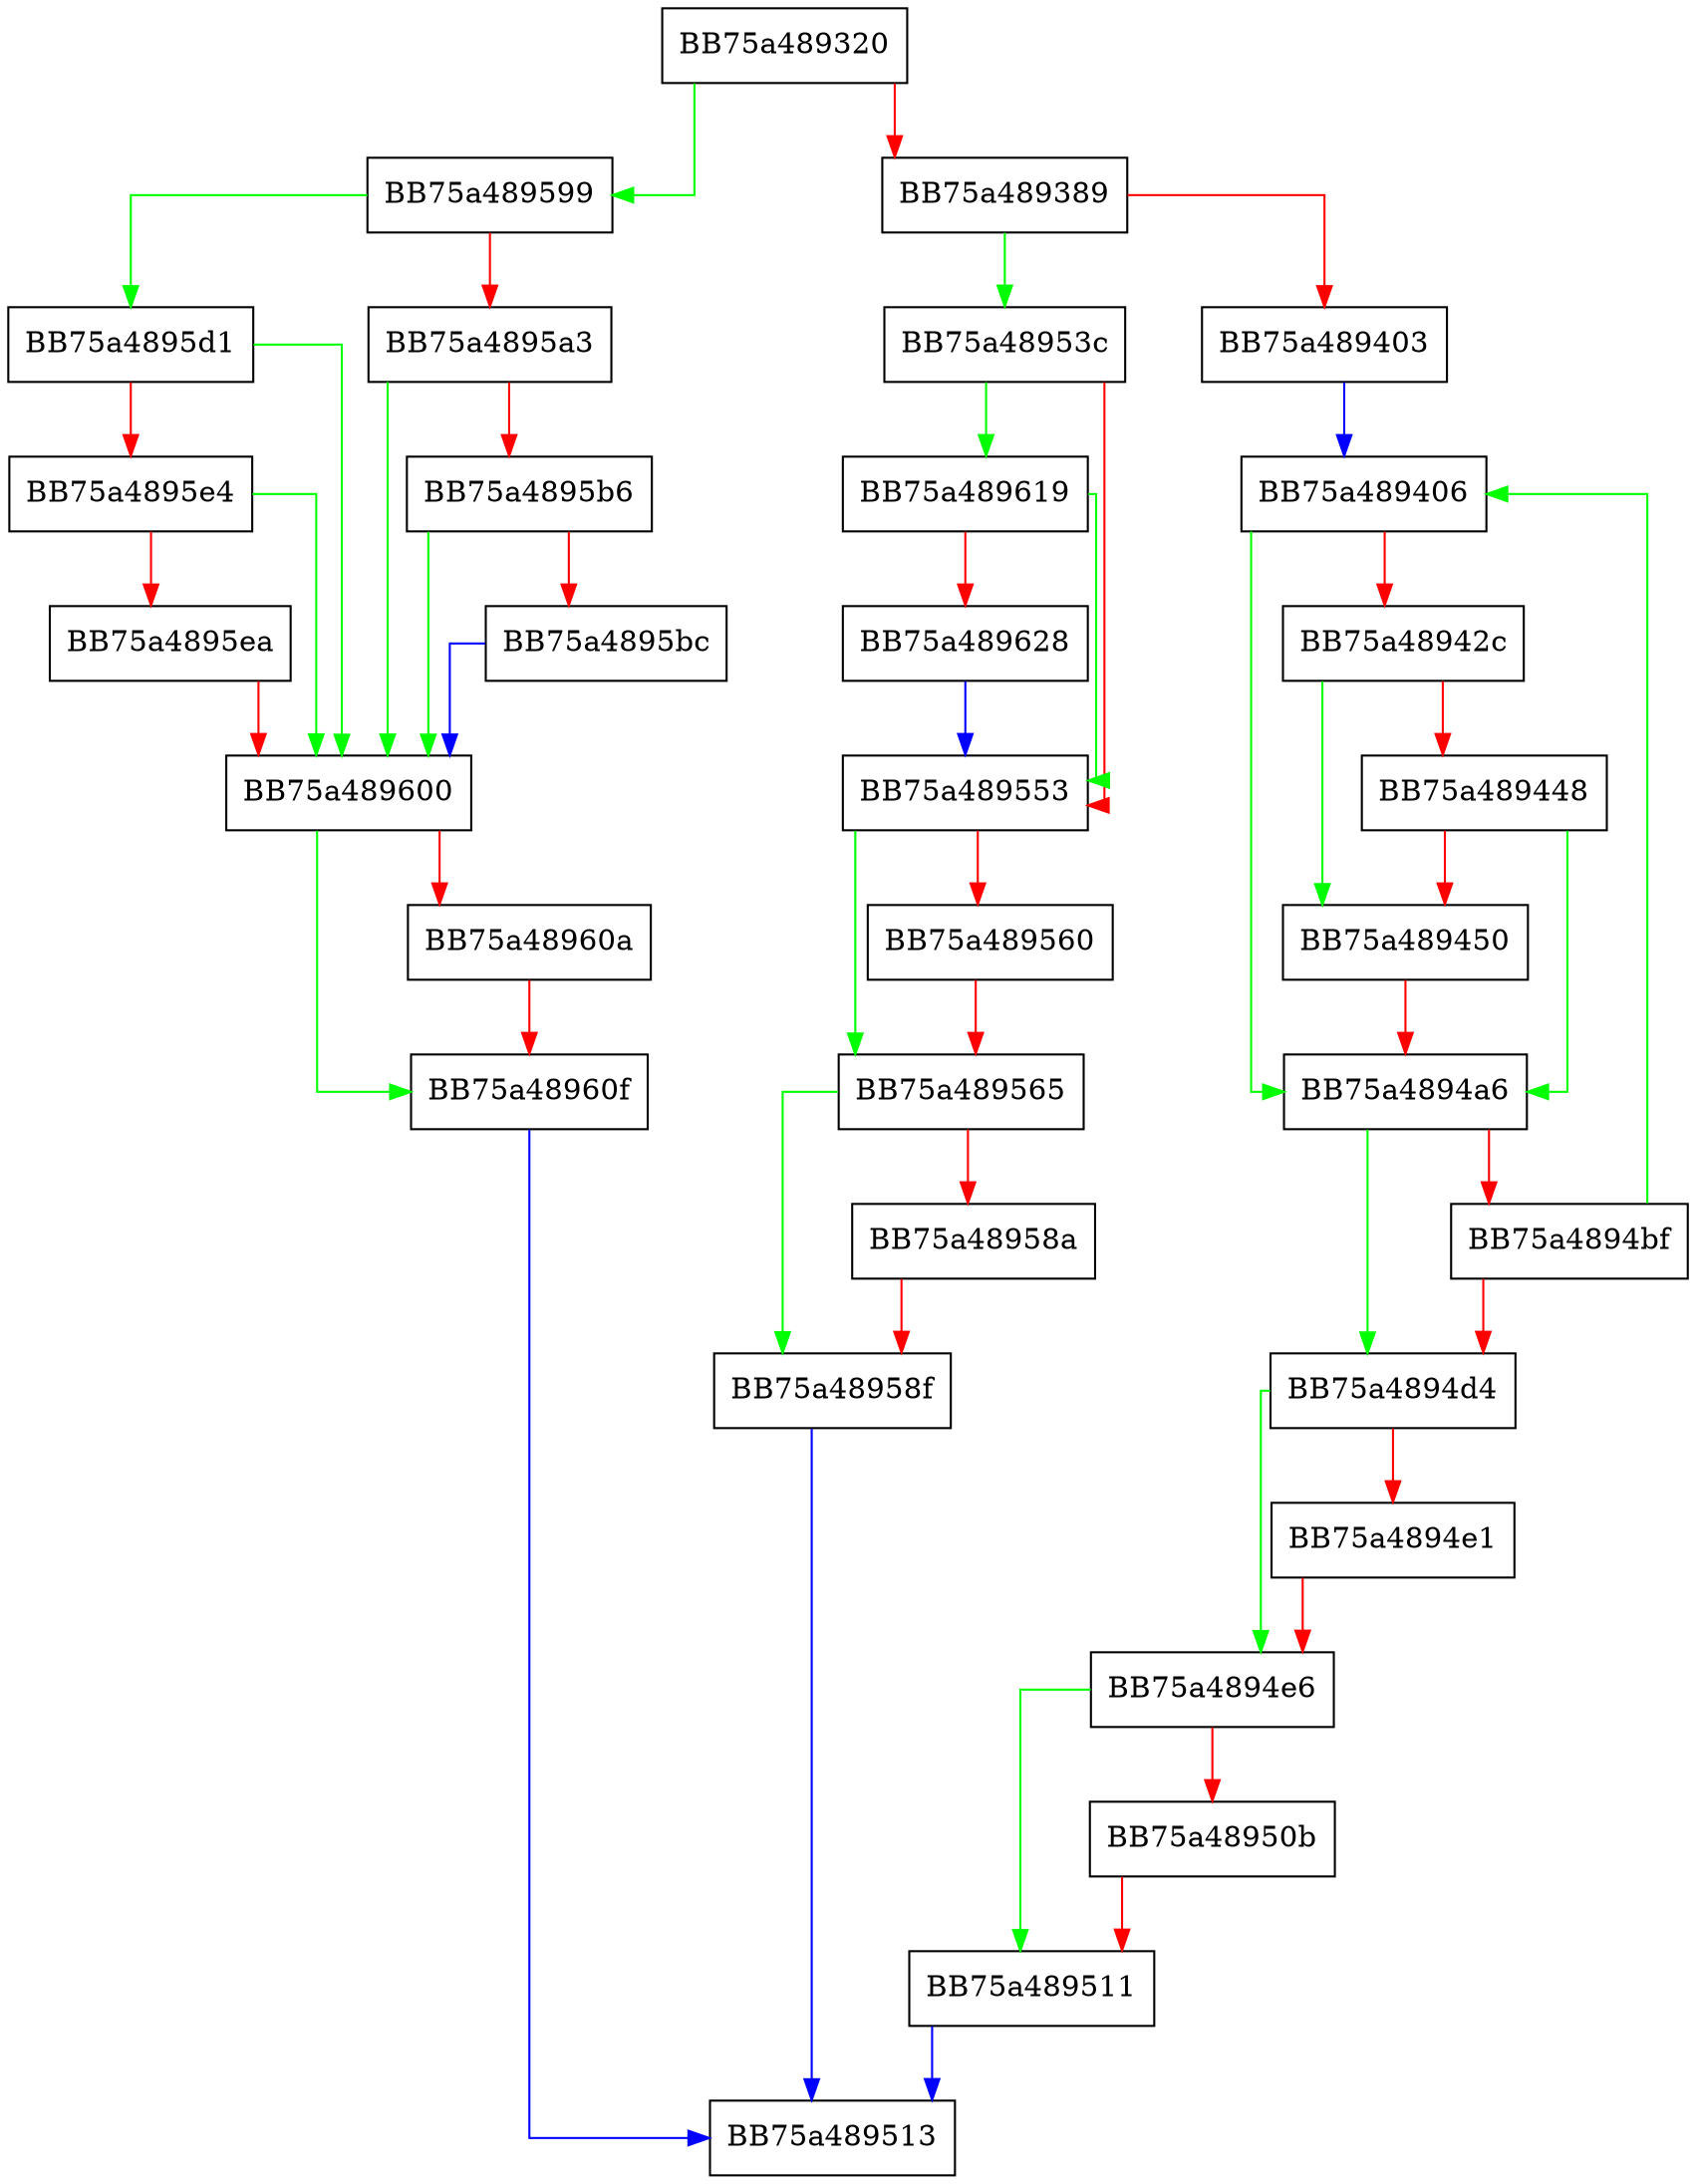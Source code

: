 digraph GetExports {
  node [shape="box"];
  graph [splines=ortho];
  BB75a489320 -> BB75a489599 [color="green"];
  BB75a489320 -> BB75a489389 [color="red"];
  BB75a489389 -> BB75a48953c [color="green"];
  BB75a489389 -> BB75a489403 [color="red"];
  BB75a489403 -> BB75a489406 [color="blue"];
  BB75a489406 -> BB75a4894a6 [color="green"];
  BB75a489406 -> BB75a48942c [color="red"];
  BB75a48942c -> BB75a489450 [color="green"];
  BB75a48942c -> BB75a489448 [color="red"];
  BB75a489448 -> BB75a4894a6 [color="green"];
  BB75a489448 -> BB75a489450 [color="red"];
  BB75a489450 -> BB75a4894a6 [color="red"];
  BB75a4894a6 -> BB75a4894d4 [color="green"];
  BB75a4894a6 -> BB75a4894bf [color="red"];
  BB75a4894bf -> BB75a489406 [color="green"];
  BB75a4894bf -> BB75a4894d4 [color="red"];
  BB75a4894d4 -> BB75a4894e6 [color="green"];
  BB75a4894d4 -> BB75a4894e1 [color="red"];
  BB75a4894e1 -> BB75a4894e6 [color="red"];
  BB75a4894e6 -> BB75a489511 [color="green"];
  BB75a4894e6 -> BB75a48950b [color="red"];
  BB75a48950b -> BB75a489511 [color="red"];
  BB75a489511 -> BB75a489513 [color="blue"];
  BB75a48953c -> BB75a489619 [color="green"];
  BB75a48953c -> BB75a489553 [color="red"];
  BB75a489553 -> BB75a489565 [color="green"];
  BB75a489553 -> BB75a489560 [color="red"];
  BB75a489560 -> BB75a489565 [color="red"];
  BB75a489565 -> BB75a48958f [color="green"];
  BB75a489565 -> BB75a48958a [color="red"];
  BB75a48958a -> BB75a48958f [color="red"];
  BB75a48958f -> BB75a489513 [color="blue"];
  BB75a489599 -> BB75a4895d1 [color="green"];
  BB75a489599 -> BB75a4895a3 [color="red"];
  BB75a4895a3 -> BB75a489600 [color="green"];
  BB75a4895a3 -> BB75a4895b6 [color="red"];
  BB75a4895b6 -> BB75a489600 [color="green"];
  BB75a4895b6 -> BB75a4895bc [color="red"];
  BB75a4895bc -> BB75a489600 [color="blue"];
  BB75a4895d1 -> BB75a489600 [color="green"];
  BB75a4895d1 -> BB75a4895e4 [color="red"];
  BB75a4895e4 -> BB75a489600 [color="green"];
  BB75a4895e4 -> BB75a4895ea [color="red"];
  BB75a4895ea -> BB75a489600 [color="red"];
  BB75a489600 -> BB75a48960f [color="green"];
  BB75a489600 -> BB75a48960a [color="red"];
  BB75a48960a -> BB75a48960f [color="red"];
  BB75a48960f -> BB75a489513 [color="blue"];
  BB75a489619 -> BB75a489553 [color="green"];
  BB75a489619 -> BB75a489628 [color="red"];
  BB75a489628 -> BB75a489553 [color="blue"];
}